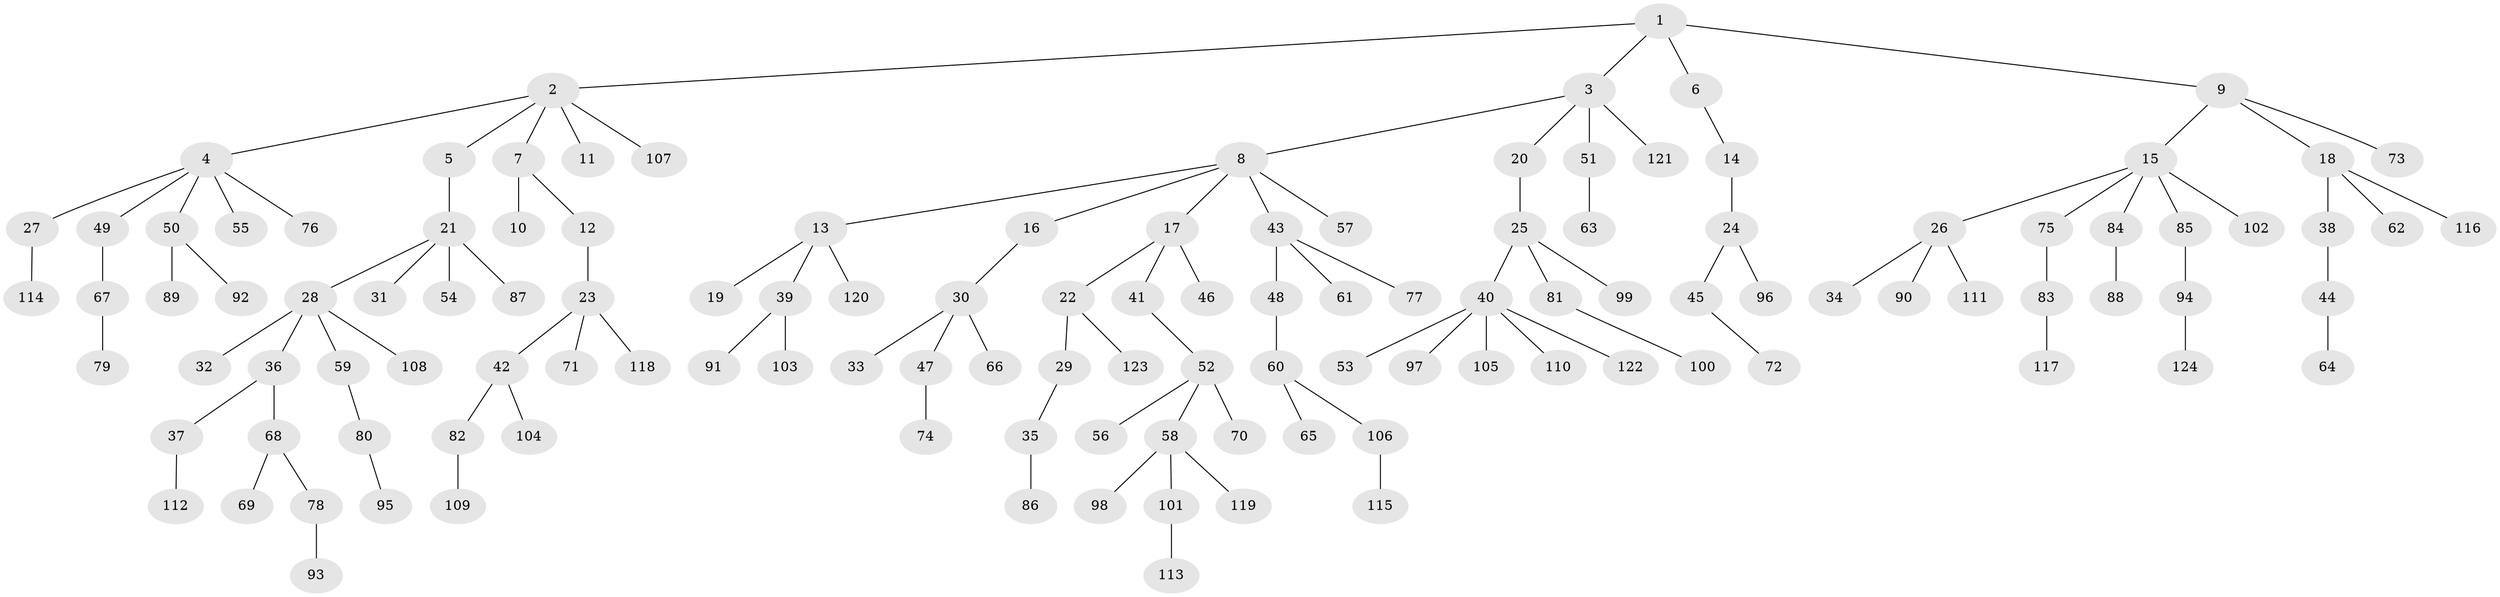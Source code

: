 // Generated by graph-tools (version 1.1) at 2025/50/03/09/25 03:50:23]
// undirected, 124 vertices, 123 edges
graph export_dot {
graph [start="1"]
  node [color=gray90,style=filled];
  1;
  2;
  3;
  4;
  5;
  6;
  7;
  8;
  9;
  10;
  11;
  12;
  13;
  14;
  15;
  16;
  17;
  18;
  19;
  20;
  21;
  22;
  23;
  24;
  25;
  26;
  27;
  28;
  29;
  30;
  31;
  32;
  33;
  34;
  35;
  36;
  37;
  38;
  39;
  40;
  41;
  42;
  43;
  44;
  45;
  46;
  47;
  48;
  49;
  50;
  51;
  52;
  53;
  54;
  55;
  56;
  57;
  58;
  59;
  60;
  61;
  62;
  63;
  64;
  65;
  66;
  67;
  68;
  69;
  70;
  71;
  72;
  73;
  74;
  75;
  76;
  77;
  78;
  79;
  80;
  81;
  82;
  83;
  84;
  85;
  86;
  87;
  88;
  89;
  90;
  91;
  92;
  93;
  94;
  95;
  96;
  97;
  98;
  99;
  100;
  101;
  102;
  103;
  104;
  105;
  106;
  107;
  108;
  109;
  110;
  111;
  112;
  113;
  114;
  115;
  116;
  117;
  118;
  119;
  120;
  121;
  122;
  123;
  124;
  1 -- 2;
  1 -- 3;
  1 -- 6;
  1 -- 9;
  2 -- 4;
  2 -- 5;
  2 -- 7;
  2 -- 11;
  2 -- 107;
  3 -- 8;
  3 -- 20;
  3 -- 51;
  3 -- 121;
  4 -- 27;
  4 -- 49;
  4 -- 50;
  4 -- 55;
  4 -- 76;
  5 -- 21;
  6 -- 14;
  7 -- 10;
  7 -- 12;
  8 -- 13;
  8 -- 16;
  8 -- 17;
  8 -- 43;
  8 -- 57;
  9 -- 15;
  9 -- 18;
  9 -- 73;
  12 -- 23;
  13 -- 19;
  13 -- 39;
  13 -- 120;
  14 -- 24;
  15 -- 26;
  15 -- 75;
  15 -- 84;
  15 -- 85;
  15 -- 102;
  16 -- 30;
  17 -- 22;
  17 -- 41;
  17 -- 46;
  18 -- 38;
  18 -- 62;
  18 -- 116;
  20 -- 25;
  21 -- 28;
  21 -- 31;
  21 -- 54;
  21 -- 87;
  22 -- 29;
  22 -- 123;
  23 -- 42;
  23 -- 71;
  23 -- 118;
  24 -- 45;
  24 -- 96;
  25 -- 40;
  25 -- 81;
  25 -- 99;
  26 -- 34;
  26 -- 90;
  26 -- 111;
  27 -- 114;
  28 -- 32;
  28 -- 36;
  28 -- 59;
  28 -- 108;
  29 -- 35;
  30 -- 33;
  30 -- 47;
  30 -- 66;
  35 -- 86;
  36 -- 37;
  36 -- 68;
  37 -- 112;
  38 -- 44;
  39 -- 91;
  39 -- 103;
  40 -- 53;
  40 -- 97;
  40 -- 105;
  40 -- 110;
  40 -- 122;
  41 -- 52;
  42 -- 82;
  42 -- 104;
  43 -- 48;
  43 -- 61;
  43 -- 77;
  44 -- 64;
  45 -- 72;
  47 -- 74;
  48 -- 60;
  49 -- 67;
  50 -- 89;
  50 -- 92;
  51 -- 63;
  52 -- 56;
  52 -- 58;
  52 -- 70;
  58 -- 98;
  58 -- 101;
  58 -- 119;
  59 -- 80;
  60 -- 65;
  60 -- 106;
  67 -- 79;
  68 -- 69;
  68 -- 78;
  75 -- 83;
  78 -- 93;
  80 -- 95;
  81 -- 100;
  82 -- 109;
  83 -- 117;
  84 -- 88;
  85 -- 94;
  94 -- 124;
  101 -- 113;
  106 -- 115;
}
